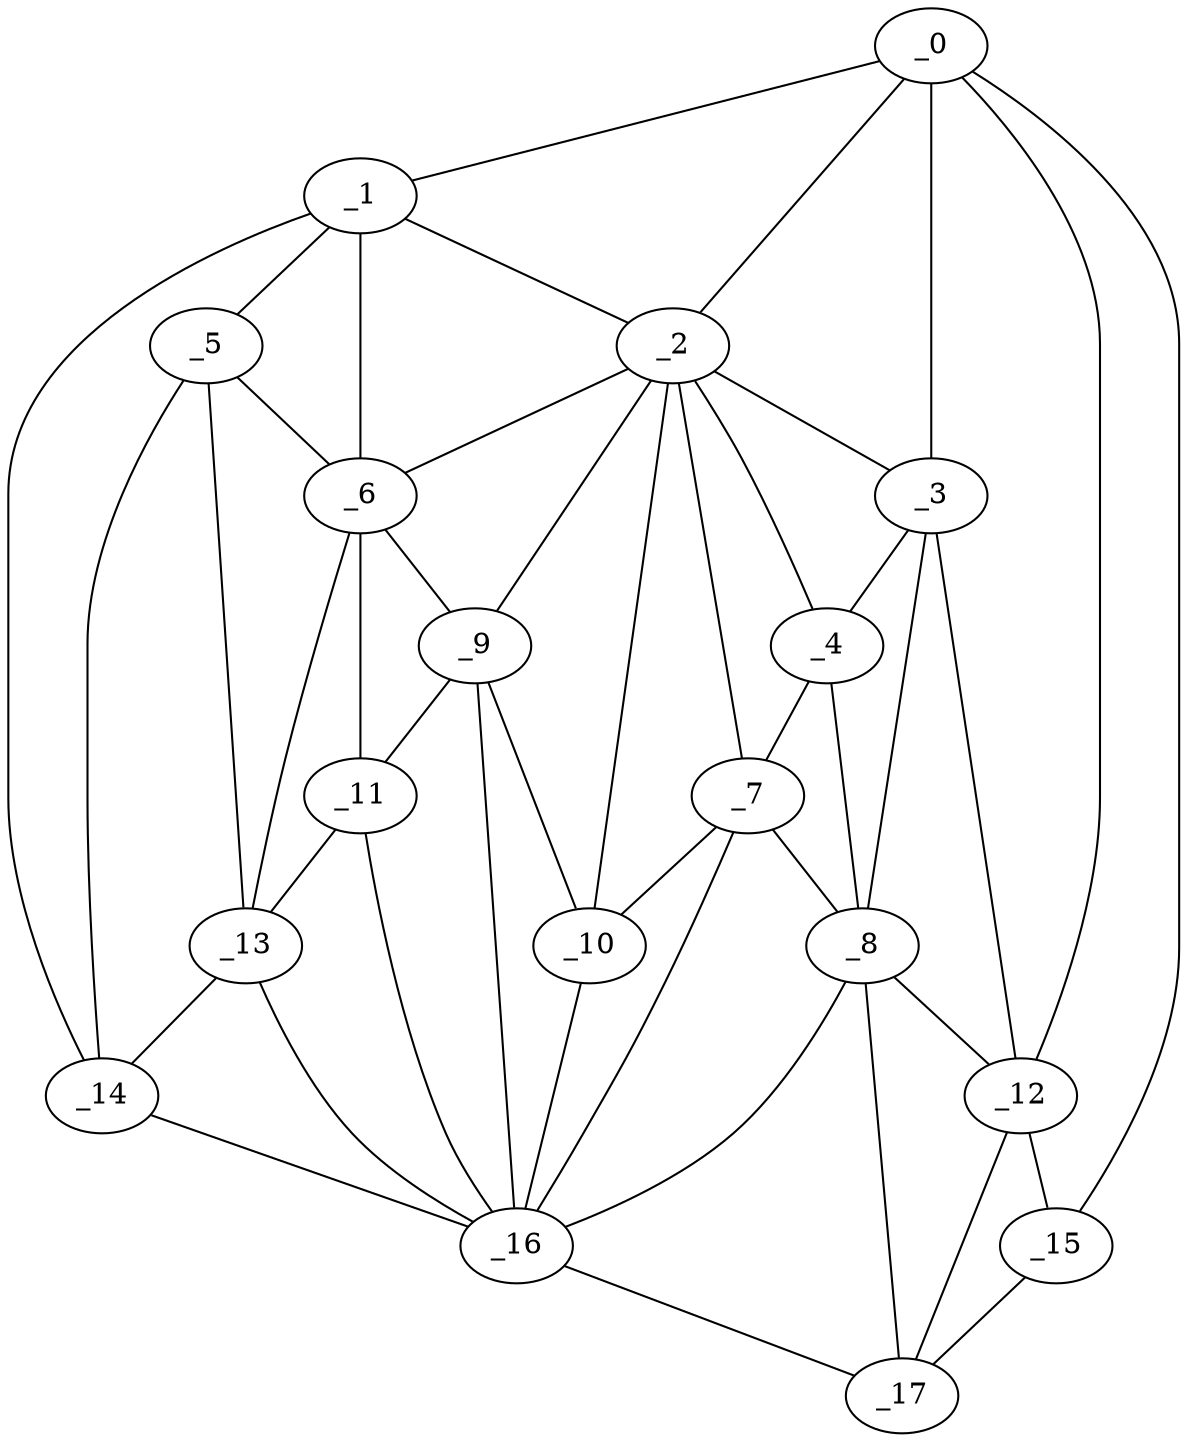 graph "obj52__345.gxl" {
	_0	 [x=46,
		y=7];
	_1	 [x=58,
		y=125];
	_0 -- _1	 [valence=1];
	_2	 [x=61,
		y=42];
	_0 -- _2	 [valence=1];
	_3	 [x=62,
		y=32];
	_0 -- _3	 [valence=2];
	_12	 [x=84,
		y=5];
	_0 -- _12	 [valence=1];
	_15	 [x=100,
		y=4];
	_0 -- _15	 [valence=1];
	_1 -- _2	 [valence=1];
	_5	 [x=68,
		y=121];
	_1 -- _5	 [valence=2];
	_6	 [x=73,
		y=94];
	_1 -- _6	 [valence=2];
	_14	 [x=90,
		y=121];
	_1 -- _14	 [valence=1];
	_2 -- _3	 [valence=2];
	_4	 [x=66,
		y=39];
	_2 -- _4	 [valence=2];
	_2 -- _6	 [valence=2];
	_7	 [x=77,
		y=45];
	_2 -- _7	 [valence=2];
	_9	 [x=81,
		y=79];
	_2 -- _9	 [valence=2];
	_10	 [x=82,
		y=68];
	_2 -- _10	 [valence=2];
	_3 -- _4	 [valence=2];
	_8	 [x=80,
		y=29];
	_3 -- _8	 [valence=1];
	_3 -- _12	 [valence=2];
	_4 -- _7	 [valence=2];
	_4 -- _8	 [valence=2];
	_5 -- _6	 [valence=2];
	_13	 [x=84,
		y=101];
	_5 -- _13	 [valence=2];
	_5 -- _14	 [valence=2];
	_6 -- _9	 [valence=2];
	_11	 [x=82,
		y=88];
	_6 -- _11	 [valence=1];
	_6 -- _13	 [valence=1];
	_7 -- _8	 [valence=2];
	_7 -- _10	 [valence=2];
	_16	 [x=101,
		y=40];
	_7 -- _16	 [valence=1];
	_8 -- _12	 [valence=2];
	_8 -- _16	 [valence=2];
	_17	 [x=104,
		y=7];
	_8 -- _17	 [valence=1];
	_9 -- _10	 [valence=2];
	_9 -- _11	 [valence=2];
	_9 -- _16	 [valence=1];
	_10 -- _16	 [valence=2];
	_11 -- _13	 [valence=2];
	_11 -- _16	 [valence=1];
	_12 -- _15	 [valence=2];
	_12 -- _17	 [valence=2];
	_13 -- _14	 [valence=2];
	_13 -- _16	 [valence=2];
	_14 -- _16	 [valence=1];
	_15 -- _17	 [valence=1];
	_16 -- _17	 [valence=1];
}
